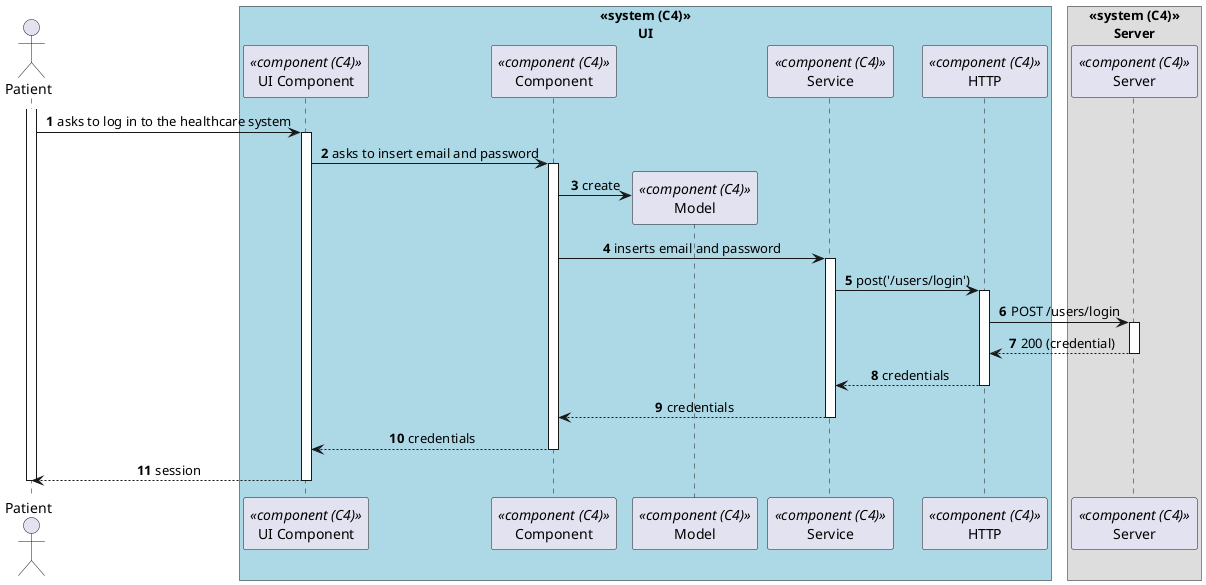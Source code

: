 @startuml process-view
autonumber
skinparam DefaultTextAlignment center
actor Patient as "Patient"
box "<<system (C4)>>\nUI"#LightBlue
    participant ComponentUI as "UI Component" <<component (C4)>>
    participant Component as "Component" <<component (C4)>>
    participant Model as "Model" <<component (C4)>>
    participant SRV as "Service" <<component (C4)>>
    participant HTTP as "HTTP" <<component (C4)>>
end box

box "<<system (C4)>>\nServer"
  participant Server as "Server" <<component (C4)>>
end box

activate Patient

    Patient -> ComponentUI : asks to log in to the healthcare system
    activate ComponentUI

        ComponentUI -> Component : asks to insert email and password
        activate Component

            Component -> Model** : create
            
            Component -> SRV : inserts email and password
            activate SRV

                SRV -> HTTP : post('/users/login')

                activate HTTP
                    HTTP -> Server : POST /users/login

                    activate Server
                        Server --> HTTP : 200 (credential)
                    deactivate Server
                    
                    HTTP --> SRV : credentials

                deactivate HTTP

                SRV --> Component : credentials
            deactivate SRV

            Component --> ComponentUI : credentials
        deactivate Component

    Patient <-- ComponentUI : session
    deactivate ComponentUI

deactivate Patient

@enduml